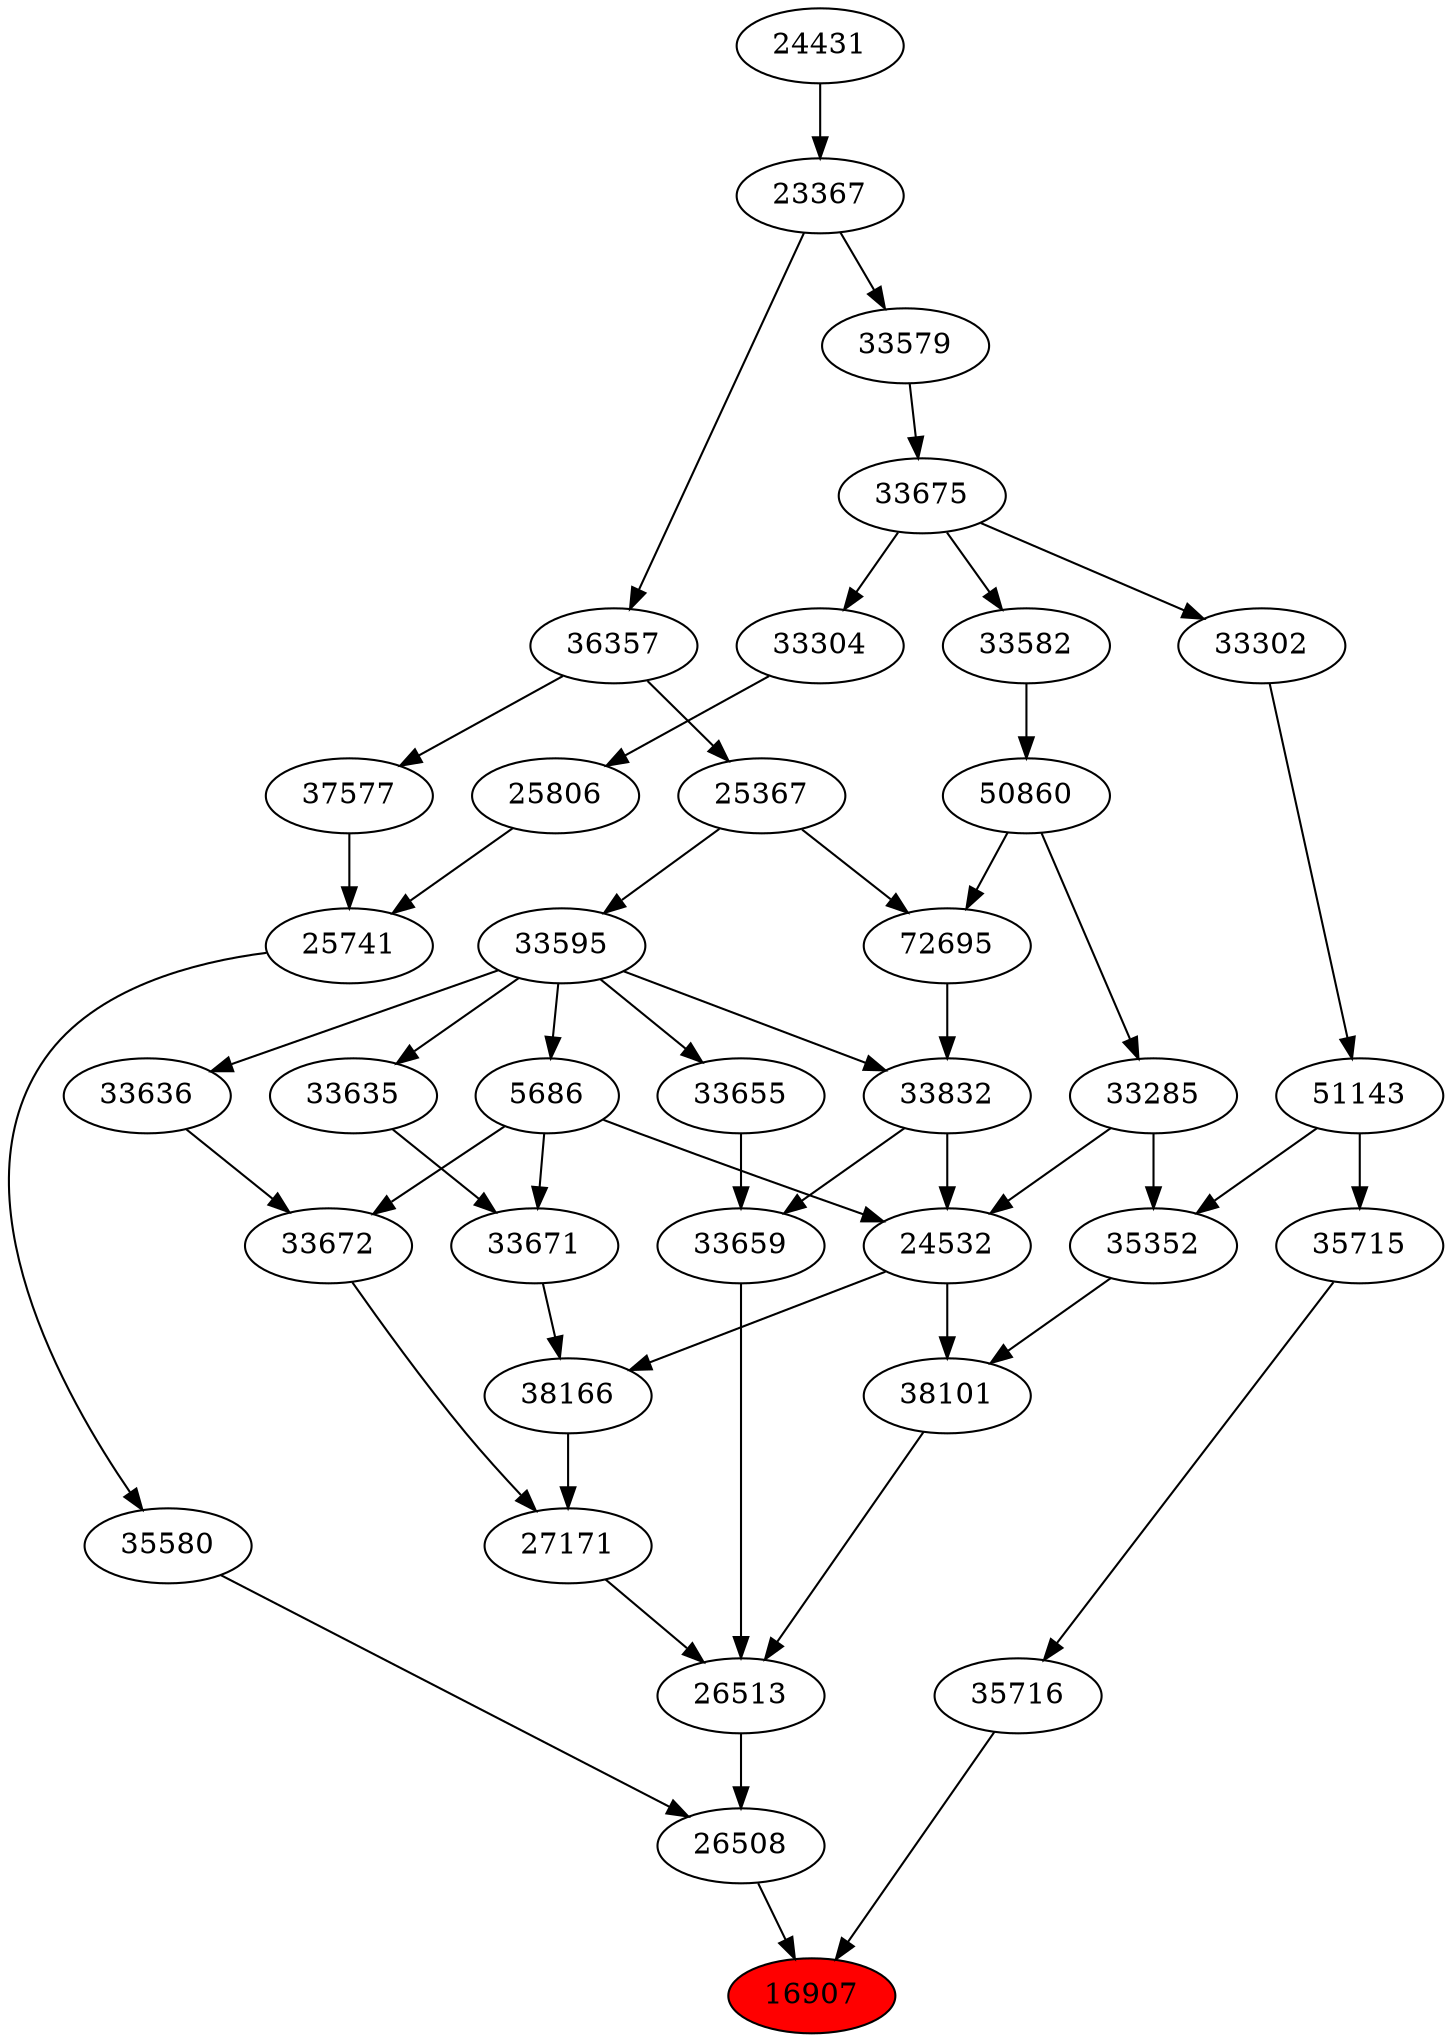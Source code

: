 strict digraph{ 
16907 [label="16907" fillcolor=red style=filled]
35716 -> 16907
26508 -> 16907
35716 [label="35716"]
35715 -> 35716
26508 [label="26508"]
26513 -> 26508
35580 -> 26508
35715 [label="35715"]
51143 -> 35715
26513 [label="26513"]
27171 -> 26513
38101 -> 26513
33659 -> 26513
35580 [label="35580"]
25741 -> 35580
51143 [label="51143"]
33302 -> 51143
27171 [label="27171"]
33672 -> 27171
38166 -> 27171
38101 [label="38101"]
24532 -> 38101
35352 -> 38101
33659 [label="33659"]
33655 -> 33659
33832 -> 33659
25741 [label="25741"]
25806 -> 25741
37577 -> 25741
33302 [label="33302"]
33675 -> 33302
33672 [label="33672"]
33636 -> 33672
5686 -> 33672
38166 [label="38166"]
24532 -> 38166
33671 -> 38166
24532 [label="24532"]
33285 -> 24532
5686 -> 24532
33832 -> 24532
35352 [label="35352"]
33285 -> 35352
51143 -> 35352
33655 [label="33655"]
33595 -> 33655
33832 [label="33832"]
72695 -> 33832
33595 -> 33832
25806 [label="25806"]
33304 -> 25806
37577 [label="37577"]
36357 -> 37577
33675 [label="33675"]
33579 -> 33675
33636 [label="33636"]
33595 -> 33636
5686 [label="5686"]
33595 -> 5686
33671 [label="33671"]
5686 -> 33671
33635 -> 33671
33285 [label="33285"]
50860 -> 33285
33595 [label="33595"]
25367 -> 33595
72695 [label="72695"]
50860 -> 72695
25367 -> 72695
33304 [label="33304"]
33675 -> 33304
36357 [label="36357"]
23367 -> 36357
33579 [label="33579"]
23367 -> 33579
33635 [label="33635"]
33595 -> 33635
50860 [label="50860"]
33582 -> 50860
25367 [label="25367"]
36357 -> 25367
23367 [label="23367"]
24431 -> 23367
33582 [label="33582"]
33675 -> 33582
24431 [label="24431"]
}
